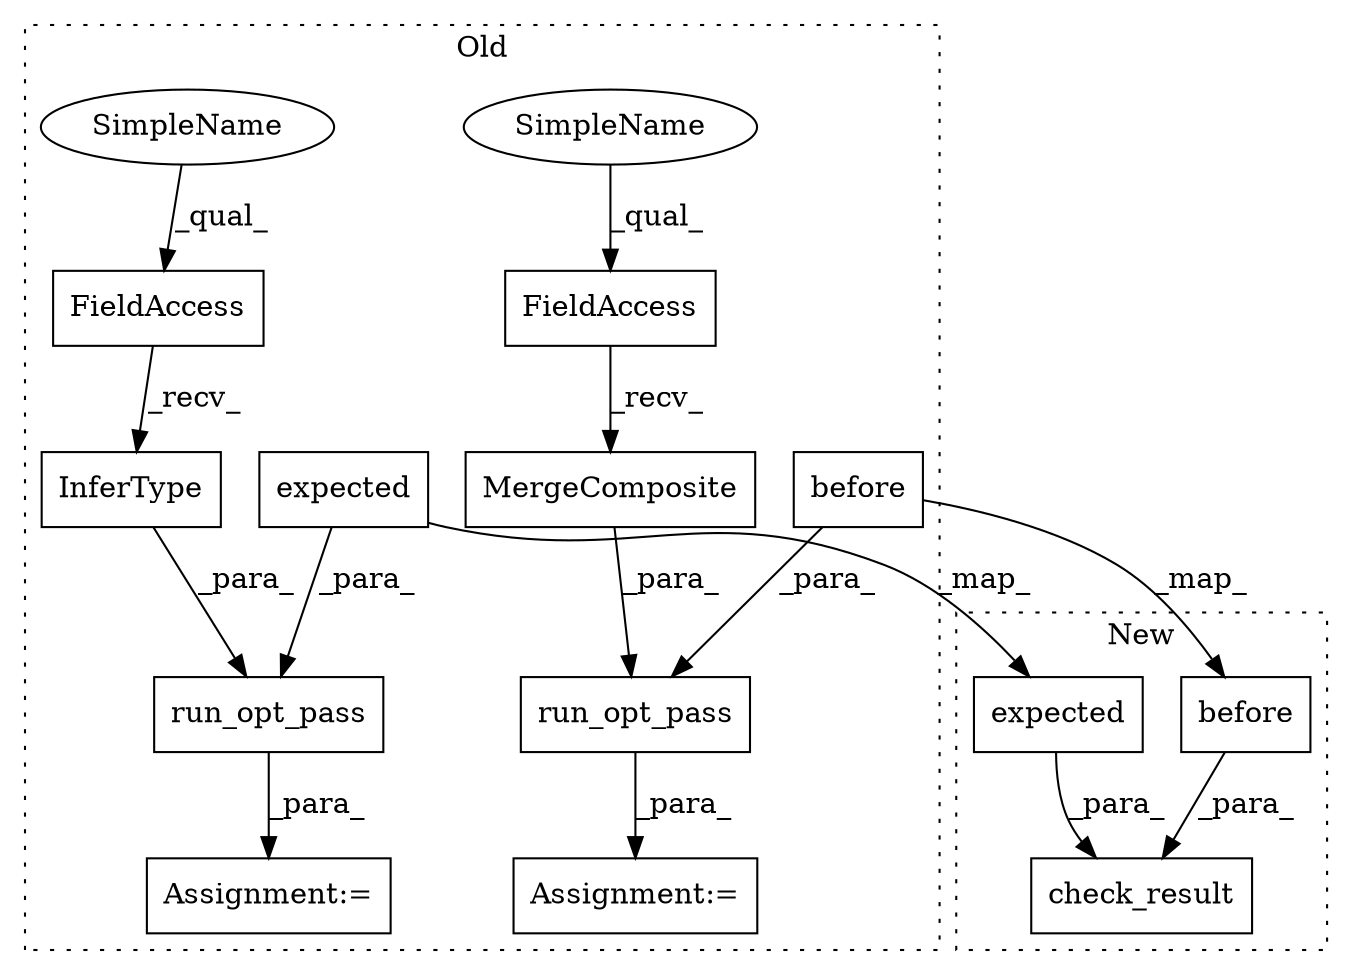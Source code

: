 digraph G {
subgraph cluster0 {
1 [label="MergeComposite" a="32" s="6547,6575" l="15,1" shape="box"];
3 [label="run_opt_pass" a="32" s="6509,6576" l="13,1" shape="box"];
4 [label="FieldAccess" a="22" s="6531" l="15" shape="box"];
5 [label="FieldAccess" a="22" s="6662" l="15" shape="box"];
6 [label="InferType" a="32" s="6678" l="11" shape="box"];
7 [label="run_opt_pass" a="32" s="6638,6689" l="13,1" shape="box"];
8 [label="Assignment:=" a="7" s="6508" l="1" shape="box"];
9 [label="Assignment:=" a="7" s="6637" l="1" shape="box"];
10 [label="before" a="32" s="6522" l="8" shape="box"];
13 [label="expected" a="32" s="6651" l="10" shape="box"];
14 [label="SimpleName" a="42" s="6531" l="5" shape="ellipse"];
15 [label="SimpleName" a="42" s="6662" l="5" shape="ellipse"];
label = "Old";
style="dotted";
}
subgraph cluster1 {
2 [label="check_result" a="32" s="7062,7108" l="13,1" shape="box"];
11 [label="before" a="32" s="7089" l="8" shape="box"];
12 [label="expected" a="32" s="7098" l="10" shape="box"];
label = "New";
style="dotted";
}
1 -> 3 [label="_para_"];
3 -> 8 [label="_para_"];
4 -> 1 [label="_recv_"];
5 -> 6 [label="_recv_"];
6 -> 7 [label="_para_"];
7 -> 9 [label="_para_"];
10 -> 11 [label="_map_"];
10 -> 3 [label="_para_"];
11 -> 2 [label="_para_"];
12 -> 2 [label="_para_"];
13 -> 7 [label="_para_"];
13 -> 12 [label="_map_"];
14 -> 4 [label="_qual_"];
15 -> 5 [label="_qual_"];
}